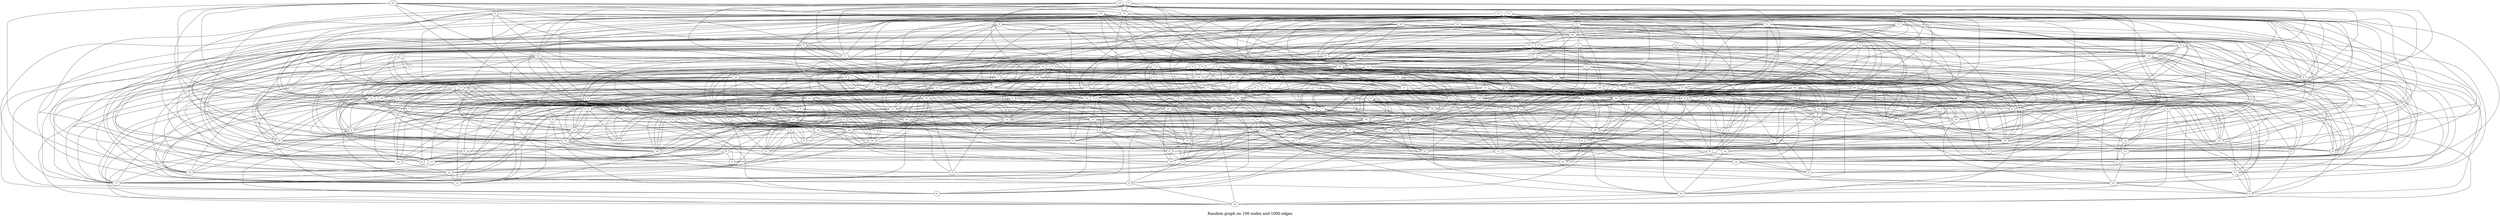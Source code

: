 /*****
Random graph on 100 nodes and 1000 edges
*****/

graph G {
  graph [splines=true overlap=false]
  node  [shape=ellipse, width=0.3, height=0.3]
  0 [label="17"];
  1 [label="11"];
  2 [label="5"];
  3 [label="9"];
  4 [label="5"];
  5 [label="9"];
  6 [label="9"];
  7 [label="7"];
  8 [label="9"];
  9 [label="8"];
  10 [label="18"];
  11 [label="7"];
  12 [label="13"];
  13 [label="13"];
  14 [label="12"];
  15 [label="13"];
  16 [label="14"];
  17 [label="10"];
  18 [label="9"];
  19 [label="17"];
  20 [label="10"];
  21 [label="12"];
  22 [label="5"];
  23 [label="10"];
  24 [label="11"];
  25 [label="12"];
  26 [label="9"];
  27 [label="9"];
  28 [label="11"];
  29 [label="8"];
  30 [label="11"];
  31 [label="18"];
  32 [label="10"];
  33 [label="12"];
  34 [label="11"];
  35 [label="12"];
  36 [label="8"];
  37 [label="6"];
  38 [label="8"];
  39 [label="9"];
  40 [label="13"];
  41 [label="5"];
  42 [label="6"];
  43 [label="8"];
  44 [label="13"];
  45 [label="11"];
  46 [label="6"];
  47 [label="11"];
  48 [label="8"];
  49 [label="11"];
  50 [label="8"];
  51 [label="15"];
  52 [label="10"];
  53 [label="8"];
  54 [label="16"];
  55 [label="5"];
  56 [label="8"];
  57 [label="11"];
  58 [label="10"];
  59 [label="11"];
  60 [label="6"];
  61 [label="12"];
  62 [label="11"];
  63 [label="9"];
  64 [label="9"];
  65 [label="11"];
  66 [label="10"];
  67 [label="9"];
  68 [label="5"];
  69 [label="9"];
  70 [label="11"];
  71 [label="11"];
  72 [label="10"];
  73 [label="7"];
  74 [label="6"];
  75 [label="10"];
  76 [label="7"];
  77 [label="8"];
  78 [label="7"];
  79 [label="14"];
  80 [label="10"];
  81 [label="7"];
  82 [label="4"];
  83 [label="8"];
  84 [label="8"];
  85 [label="7"];
  86 [label="9"];
  87 [label="6"];
  88 [label="5"];
  89 [label="12"];
  90 [label="9"];
  91 [label="11"];
  92 [label="9"];
  93 [label="7"];
  94 [label="14"];
  95 [label="13"];
  96 [label="10"];
  97 [label="10"];
  98 [label="12"];
  99 [label="9"];
  100 [label="9"];
  101 [label="10"];
  102 [label="7"];
  103 [label="15"];
  104 [label="13"];
  105 [label="9"];
  106 [label="9"];
  107 [label="8"];
  108 [label="12"];
  109 [label="6"];
  110 [label="14"];
  111 [label="10"];
  112 [label="11"];
  113 [label="8"];
  114 [label="10"];
  115 [label="13"];
  116 [label="9"];
  117 [label="16"];
  118 [label="9"];
  119 [label="13"];
  120 [label="16"];
  121 [label="10"];
  122 [label="14"];
  123 [label="12"];
  124 [label="12"];
  125 [label="10"];
  126 [label="10"];
  127 [label="13"];
  128 [label="14"];
  129 [label="15"];
  130 [label="9"];
  131 [label="9"];
  132 [label="5"];
  133 [label="11"];
  134 [label="10"];
  135 [label="8"];
  136 [label="13"];
  137 [label="12"];
  138 [label="8"];
  139 [label="9"];
  140 [label="5"];
  141 [label="5"];
  142 [label="11"];
  143 [label="14"];
  144 [label="11"];
  145 [label="7"];
  146 [label="7"];
  147 [label="11"];
  148 [label="9"];
  149 [label="12"];
  150 [label="13"];
  151 [label="10"];
  152 [label="12"];
  153 [label="14"];
  154 [label="9"];
  155 [label="11"];
  156 [label="8"];
  157 [label="12"];
  158 [label="10"];
  159 [label="12"];
  160 [label="16"];
  161 [label="10"];
  162 [label="14"];
  163 [label="12"];
  164 [label="8"];
  165 [label="8"];
  166 [label="8"];
  167 [label="9"];
  168 [label="9"];
  169 [label="6"];
  170 [label="12"];
  171 [label="11"];
  172 [label="6"];
  173 [label="8"];
  174 [label="6"];
  175 [label="9"];
  176 [label="11"];
  177 [label="12"];
  178 [label="13"];
  179 [label="12"];
  180 [label="10"];
  181 [label="17"];
  182 [label="5"];
  183 [label="13"];
  184 [label="10"];
  185 [label="10"];
  186 [label="5"];
  187 [label="9"];
  188 [label="8"];
  189 [label="9"];
  190 [label="6"];
  191 [label="10"];
  192 [label="13"];
  193 [label="8"];
  194 [label="12"];
  195 [label="10"];
  196 [label="8"];
  197 [label="9"];
  198 [label="10"];
  199 [label="11"];
  0 -- 24;
  0 -- 44;
  0 -- 56;
  0 -- 62;
  0 -- 64;
  0 -- 85;
  0 -- 86;
  0 -- 89;
  0 -- 110;
  0 -- 126;
  0 -- 158;
  0 -- 159;
  0 -- 170;
  0 -- 178;
  0 -- 180;
  0 -- 183;
  0 -- 197;
  1 -- 9;
  1 -- 18;
  1 -- 51;
  1 -- 53;
  1 -- 65;
  1 -- 119;
  1 -- 124;
  1 -- 130;
  1 -- 146;
  1 -- 151;
  1 -- 153;
  2 -- 33;
  2 -- 89;
  2 -- 95;
  2 -- 104;
  2 -- 165;
  3 -- 30;
  3 -- 76;
  3 -- 80;
  3 -- 90;
  3 -- 131;
  3 -- 137;
  3 -- 152;
  3 -- 173;
  3 -- 179;
  4 -- 41;
  4 -- 103;
  4 -- 105;
  4 -- 137;
  4 -- 162;
  5 -- 57;
  5 -- 58;
  5 -- 64;
  5 -- 80;
  5 -- 114;
  5 -- 128;
  5 -- 136;
  5 -- 143;
  5 -- 195;
  6 -- 77;
  6 -- 96;
  6 -- 115;
  6 -- 130;
  6 -- 135;
  6 -- 160;
  6 -- 162;
  6 -- 168;
  6 -- 170;
  7 -- 15;
  7 -- 33;
  7 -- 47;
  7 -- 49;
  7 -- 54;
  7 -- 119;
  7 -- 134;
  8 -- 47;
  8 -- 54;
  8 -- 150;
  8 -- 162;
  8 -- 177;
  8 -- 180;
  8 -- 183;
  8 -- 194;
  8 -- 197;
  9 -- 31;
  9 -- 61;
  9 -- 108;
  9 -- 129;
  9 -- 137;
  9 -- 144;
  9 -- 180;
  10 -- 17;
  10 -- 25;
  10 -- 33;
  10 -- 34;
  10 -- 35;
  10 -- 40;
  10 -- 58;
  10 -- 62;
  10 -- 80;
  10 -- 81;
  10 -- 83;
  10 -- 109;
  10 -- 111;
  10 -- 136;
  10 -- 150;
  10 -- 181;
  10 -- 193;
  10 -- 194;
  11 -- 16;
  11 -- 42;
  11 -- 52;
  11 -- 62;
  11 -- 108;
  11 -- 123;
  11 -- 144;
  12 -- 19;
  12 -- 40;
  12 -- 51;
  12 -- 63;
  12 -- 95;
  12 -- 113;
  12 -- 117;
  12 -- 125;
  12 -- 160;
  12 -- 168;
  12 -- 176;
  12 -- 179;
  12 -- 183;
  13 -- 15;
  13 -- 26;
  13 -- 35;
  13 -- 49;
  13 -- 50;
  13 -- 84;
  13 -- 91;
  13 -- 104;
  13 -- 121;
  13 -- 122;
  13 -- 150;
  13 -- 170;
  13 -- 180;
  14 -- 15;
  14 -- 18;
  14 -- 25;
  14 -- 48;
  14 -- 65;
  14 -- 78;
  14 -- 94;
  14 -- 98;
  14 -- 105;
  14 -- 115;
  14 -- 131;
  14 -- 163;
  15 -- 20;
  15 -- 49;
  15 -- 52;
  15 -- 81;
  15 -- 92;
  15 -- 119;
  15 -- 129;
  15 -- 135;
  15 -- 178;
  15 -- 192;
  16 -- 56;
  16 -- 63;
  16 -- 70;
  16 -- 98;
  16 -- 110;
  16 -- 112;
  16 -- 135;
  16 -- 137;
  16 -- 140;
  16 -- 159;
  16 -- 161;
  16 -- 190;
  16 -- 192;
  17 -- 26;
  17 -- 31;
  17 -- 70;
  17 -- 100;
  17 -- 102;
  17 -- 123;
  17 -- 146;
  17 -- 183;
  17 -- 185;
  18 -- 49;
  18 -- 74;
  18 -- 88;
  18 -- 154;
  18 -- 177;
  18 -- 191;
  18 -- 196;
  19 -- 26;
  19 -- 28;
  19 -- 31;
  19 -- 32;
  19 -- 64;
  19 -- 72;
  19 -- 86;
  19 -- 94;
  19 -- 125;
  19 -- 137;
  19 -- 150;
  19 -- 159;
  19 -- 167;
  19 -- 175;
  19 -- 177;
  19 -- 190;
  20 -- 23;
  20 -- 31;
  20 -- 44;
  20 -- 60;
  20 -- 111;
  20 -- 119;
  20 -- 162;
  20 -- 164;
  20 -- 197;
  21 -- 30;
  21 -- 38;
  21 -- 47;
  21 -- 66;
  21 -- 86;
  21 -- 95;
  21 -- 103;
  21 -- 112;
  21 -- 159;
  21 -- 167;
  21 -- 179;
  21 -- 195;
  22 -- 27;
  22 -- 129;
  22 -- 147;
  22 -- 148;
  22 -- 153;
  23 -- 54;
  23 -- 57;
  23 -- 69;
  23 -- 75;
  23 -- 78;
  23 -- 88;
  23 -- 122;
  23 -- 129;
  23 -- 147;
  24 -- 31;
  24 -- 53;
  24 -- 84;
  24 -- 94;
  24 -- 132;
  24 -- 143;
  24 -- 147;
  24 -- 149;
  24 -- 184;
  24 -- 197;
  25 -- 29;
  25 -- 61;
  25 -- 69;
  25 -- 71;
  25 -- 118;
  25 -- 120;
  25 -- 121;
  25 -- 134;
  25 -- 161;
  25 -- 181;
  26 -- 29;
  26 -- 91;
  26 -- 97;
  26 -- 126;
  26 -- 151;
  26 -- 194;
  27 -- 65;
  27 -- 68;
  27 -- 93;
  27 -- 126;
  27 -- 127;
  27 -- 150;
  27 -- 178;
  27 -- 185;
  28 -- 29;
  28 -- 44;
  28 -- 71;
  28 -- 78;
  28 -- 91;
  28 -- 106;
  28 -- 133;
  28 -- 170;
  28 -- 172;
  28 -- 183;
  29 -- 76;
  29 -- 101;
  29 -- 118;
  29 -- 162;
  29 -- 199;
  30 -- 31;
  30 -- 79;
  30 -- 85;
  30 -- 86;
  30 -- 151;
  30 -- 153;
  30 -- 166;
  30 -- 176;
  30 -- 194;
  31 -- 35;
  31 -- 38;
  31 -- 50;
  31 -- 111;
  31 -- 150;
  31 -- 153;
  31 -- 163;
  31 -- 186;
  31 -- 188;
  31 -- 190;
  31 -- 191;
  31 -- 196;
  32 -- 44;
  32 -- 72;
  32 -- 103;
  32 -- 134;
  32 -- 141;
  32 -- 159;
  32 -- 164;
  32 -- 174;
  32 -- 183;
  33 -- 40;
  33 -- 57;
  33 -- 86;
  33 -- 92;
  33 -- 139;
  33 -- 158;
  33 -- 184;
  33 -- 191;
  33 -- 197;
  34 -- 91;
  34 -- 101;
  34 -- 117;
  34 -- 125;
  34 -- 127;
  34 -- 148;
  34 -- 149;
  34 -- 167;
  34 -- 174;
  34 -- 192;
  35 -- 57;
  35 -- 63;
  35 -- 87;
  35 -- 93;
  35 -- 98;
  35 -- 121;
  35 -- 131;
  35 -- 155;
  35 -- 179;
  36 -- 46;
  36 -- 79;
  36 -- 91;
  36 -- 109;
  36 -- 120;
  36 -- 125;
  36 -- 143;
  36 -- 155;
  37 -- 63;
  37 -- 75;
  37 -- 79;
  37 -- 99;
  37 -- 163;
  37 -- 187;
  38 -- 44;
  38 -- 46;
  38 -- 94;
  38 -- 107;
  38 -- 108;
  38 -- 144;
  39 -- 54;
  39 -- 67;
  39 -- 102;
  39 -- 108;
  39 -- 114;
  39 -- 117;
  39 -- 167;
  39 -- 170;
  39 -- 198;
  40 -- 79;
  40 -- 105;
  40 -- 120;
  40 -- 122;
  40 -- 123;
  40 -- 149;
  40 -- 153;
  40 -- 154;
  40 -- 165;
  40 -- 181;
  41 -- 52;
  41 -- 117;
  41 -- 127;
  41 -- 181;
  42 -- 69;
  42 -- 92;
  42 -- 116;
  42 -- 119;
  42 -- 148;
  43 -- 46;
  43 -- 63;
  43 -- 72;
  43 -- 86;
  43 -- 112;
  43 -- 117;
  43 -- 152;
  43 -- 167;
  44 -- 48;
  44 -- 50;
  44 -- 95;
  44 -- 118;
  44 -- 158;
  44 -- 175;
  44 -- 188;
  44 -- 190;
  45 -- 61;
  45 -- 62;
  45 -- 65;
  45 -- 110;
  45 -- 142;
  45 -- 143;
  45 -- 161;
  45 -- 170;
  45 -- 173;
  45 -- 176;
  45 -- 199;
  46 -- 51;
  46 -- 76;
  46 -- 89;
  47 -- 51;
  47 -- 115;
  47 -- 124;
  47 -- 141;
  47 -- 149;
  47 -- 177;
  47 -- 185;
  47 -- 188;
  48 -- 54;
  48 -- 65;
  48 -- 75;
  48 -- 104;
  48 -- 116;
  48 -- 178;
  49 -- 51;
  49 -- 95;
  49 -- 131;
  49 -- 134;
  49 -- 139;
  49 -- 161;
  49 -- 171;
  50 -- 89;
  50 -- 91;
  50 -- 106;
  50 -- 168;
  50 -- 171;
  51 -- 58;
  51 -- 59;
  51 -- 72;
  51 -- 98;
  51 -- 110;
  51 -- 127;
  51 -- 144;
  51 -- 149;
  51 -- 161;
  51 -- 164;
  52 -- 61;
  52 -- 82;
  52 -- 92;
  52 -- 108;
  52 -- 127;
  52 -- 128;
  52 -- 151;
  53 -- 71;
  53 -- 95;
  53 -- 118;
  53 -- 129;
  53 -- 158;
  53 -- 189;
  54 -- 60;
  54 -- 62;
  54 -- 114;
  54 -- 121;
  54 -- 125;
  54 -- 136;
  54 -- 154;
  54 -- 158;
  54 -- 159;
  54 -- 160;
  54 -- 177;
  55 -- 80;
  55 -- 90;
  55 -- 106;
  55 -- 111;
  55 -- 199;
  56 -- 80;
  56 -- 104;
  56 -- 108;
  56 -- 151;
  56 -- 152;
  56 -- 159;
  57 -- 103;
  57 -- 110;
  57 -- 111;
  57 -- 129;
  57 -- 132;
  57 -- 133;
  57 -- 138;
  58 -- 59;
  58 -- 61;
  58 -- 62;
  58 -- 73;
  58 -- 95;
  58 -- 133;
  58 -- 139;
  59 -- 73;
  59 -- 99;
  59 -- 110;
  59 -- 115;
  59 -- 127;
  59 -- 128;
  59 -- 136;
  59 -- 155;
  59 -- 177;
  60 -- 104;
  60 -- 122;
  60 -- 157;
  60 -- 172;
  61 -- 65;
  61 -- 76;
  61 -- 87;
  61 -- 97;
  61 -- 146;
  61 -- 162;
  61 -- 178;
  62 -- 114;
  62 -- 132;
  62 -- 145;
  62 -- 173;
  62 -- 185;
  63 -- 70;
  63 -- 136;
  63 -- 147;
  63 -- 174;
  64 -- 73;
  64 -- 76;
  64 -- 93;
  64 -- 160;
  64 -- 182;
  64 -- 192;
  65 -- 89;
  65 -- 148;
  65 -- 151;
  65 -- 167;
  65 -- 171;
  66 -- 67;
  66 -- 80;
  66 -- 90;
  66 -- 119;
  66 -- 122;
  66 -- 153;
  66 -- 176;
  66 -- 178;
  66 -- 198;
  67 -- 106;
  67 -- 112;
  67 -- 120;
  67 -- 134;
  67 -- 160;
  67 -- 180;
  67 -- 185;
  68 -- 90;
  68 -- 135;
  68 -- 166;
  68 -- 194;
  69 -- 70;
  69 -- 96;
  69 -- 110;
  69 -- 147;
  69 -- 195;
  69 -- 197;
  70 -- 137;
  70 -- 143;
  70 -- 151;
  70 -- 158;
  70 -- 162;
  70 -- 178;
  70 -- 198;
  71 -- 75;
  71 -- 91;
  71 -- 101;
  71 -- 119;
  71 -- 128;
  71 -- 158;
  71 -- 170;
  71 -- 191;
  72 -- 100;
  72 -- 130;
  72 -- 139;
  72 -- 160;
  72 -- 167;
  72 -- 183;
  73 -- 103;
  73 -- 125;
  73 -- 162;
  73 -- 189;
  74 -- 83;
  74 -- 131;
  74 -- 134;
  74 -- 136;
  74 -- 162;
  75 -- 79;
  75 -- 83;
  75 -- 102;
  75 -- 118;
  75 -- 121;
  75 -- 198;
  76 -- 108;
  76 -- 162;
  77 -- 97;
  77 -- 98;
  77 -- 104;
  77 -- 124;
  77 -- 157;
  77 -- 173;
  77 -- 192;
  78 -- 84;
  78 -- 99;
  78 -- 144;
  78 -- 159;
  79 -- 106;
  79 -- 110;
  79 -- 117;
  79 -- 152;
  79 -- 153;
  79 -- 165;
  79 -- 168;
  79 -- 180;
  79 -- 198;
  80 -- 124;
  80 -- 130;
  80 -- 148;
  80 -- 199;
  81 -- 110;
  81 -- 165;
  81 -- 180;
  81 -- 181;
  81 -- 183;
  82 -- 105;
  82 -- 110;
  82 -- 155;
  83 -- 106;
  83 -- 135;
  83 -- 153;
  83 -- 181;
  83 -- 198;
  84 -- 112;
  84 -- 121;
  84 -- 139;
  84 -- 188;
  84 -- 192;
  85 -- 96;
  85 -- 119;
  85 -- 137;
  85 -- 145;
  85 -- 170;
  86 -- 107;
  86 -- 119;
  86 -- 189;
  87 -- 115;
  87 -- 126;
  87 -- 127;
  87 -- 170;
  88 -- 96;
  88 -- 129;
  88 -- 163;
  89 -- 100;
  89 -- 123;
  89 -- 125;
  89 -- 128;
  89 -- 160;
  89 -- 167;
  89 -- 176;
  90 -- 111;
  90 -- 130;
  90 -- 149;
  90 -- 164;
  90 -- 169;
  91 -- 118;
  91 -- 119;
  91 -- 153;
  91 -- 163;
  92 -- 143;
  92 -- 148;
  92 -- 151;
  92 -- 180;
  92 -- 198;
  93 -- 122;
  93 -- 128;
  93 -- 129;
  93 -- 179;
  94 -- 101;
  94 -- 104;
  94 -- 115;
  94 -- 123;
  94 -- 149;
  94 -- 152;
  94 -- 155;
  94 -- 160;
  94 -- 164;
  94 -- 184;
  95 -- 100;
  95 -- 112;
  95 -- 114;
  95 -- 119;
  95 -- 139;
  95 -- 181;
  96 -- 114;
  96 -- 119;
  96 -- 123;
  96 -- 153;
  96 -- 171;
  96 -- 192;
  97 -- 101;
  97 -- 108;
  97 -- 120;
  97 -- 143;
  97 -- 182;
  97 -- 187;
  97 -- 193;
  98 -- 100;
  98 -- 101;
  98 -- 103;
  98 -- 134;
  98 -- 172;
  98 -- 181;
  98 -- 192;
  99 -- 109;
  99 -- 112;
  99 -- 146;
  99 -- 153;
  99 -- 171;
  99 -- 178;
  100 -- 120;
  100 -- 143;
  100 -- 192;
  100 -- 196;
  101 -- 131;
  101 -- 150;
  101 -- 156;
  101 -- 179;
  102 -- 120;
  102 -- 145;
  102 -- 163;
  102 -- 199;
  103 -- 115;
  103 -- 124;
  103 -- 130;
  103 -- 140;
  103 -- 169;
  103 -- 170;
  103 -- 175;
  103 -- 187;
  103 -- 195;
  104 -- 111;
  104 -- 120;
  104 -- 128;
  104 -- 151;
  104 -- 180;
  104 -- 181;
  105 -- 126;
  105 -- 127;
  105 -- 129;
  105 -- 173;
  105 -- 176;
  106 -- 108;
  106 -- 123;
  106 -- 178;
  107 -- 140;
  107 -- 141;
  107 -- 143;
  107 -- 189;
  107 -- 191;
  107 -- 194;
  108 -- 120;
  108 -- 136;
  108 -- 144;
  109 -- 123;
  109 -- 157;
  109 -- 175;
  110 -- 114;
  110 -- 147;
  110 -- 160;
  110 -- 189;
  111 -- 122;
  111 -- 157;
  111 -- 163;
  112 -- 126;
  112 -- 136;
  112 -- 160;
  112 -- 181;
  113 -- 114;
  113 -- 122;
  113 -- 130;
  113 -- 142;
  113 -- 161;
  113 -- 169;
  113 -- 195;
  114 -- 116;
  114 -- 183;
  115 -- 135;
  115 -- 142;
  115 -- 147;
  115 -- 150;
  115 -- 174;
  115 -- 177;
  116 -- 120;
  116 -- 127;
  116 -- 137;
  116 -- 138;
  116 -- 157;
  116 -- 184;
  117 -- 118;
  117 -- 125;
  117 -- 132;
  117 -- 135;
  117 -- 136;
  117 -- 149;
  117 -- 176;
  117 -- 188;
  117 -- 192;
  117 -- 195;
  118 -- 179;
  118 -- 194;
  119 -- 123;
  120 -- 148;
  120 -- 162;
  120 -- 168;
  120 -- 181;
  120 -- 194;
  120 -- 199;
  121 -- 136;
  121 -- 156;
  121 -- 174;
  121 -- 187;
  122 -- 124;
  122 -- 142;
  122 -- 173;
  122 -- 181;
  122 -- 189;
  122 -- 190;
  123 -- 172;
  123 -- 183;
  123 -- 188;
  124 -- 161;
  124 -- 165;
  124 -- 176;
  124 -- 177;
  124 -- 195;
  124 -- 196;
  125 -- 178;
  125 -- 184;
  126 -- 129;
  126 -- 154;
  126 -- 181;
  126 -- 193;
  127 -- 129;
  127 -- 150;
  127 -- 173;
  127 -- 199;
  128 -- 136;
  128 -- 143;
  128 -- 145;
  128 -- 150;
  128 -- 166;
  128 -- 171;
  128 -- 177;
  129 -- 138;
  129 -- 160;
  129 -- 164;
  129 -- 199;
  130 -- 155;
  130 -- 194;
  131 -- 136;
  131 -- 157;
  131 -- 195;
  132 -- 171;
  133 -- 142;
  133 -- 143;
  133 -- 155;
  133 -- 160;
  133 -- 162;
  133 -- 181;
  133 -- 191;
  133 -- 194;
  134 -- 150;
  134 -- 166;
  134 -- 185;
  135 -- 159;
  136 -- 193;
  137 -- 145;
  137 -- 158;
  137 -- 166;
  137 -- 173;
  138 -- 143;
  138 -- 150;
  138 -- 162;
  138 -- 163;
  138 -- 182;
  139 -- 144;
  139 -- 152;
  139 -- 154;
  140 -- 156;
  140 -- 196;
  141 -- 171;
  141 -- 177;
  142 -- 144;
  142 -- 149;
  142 -- 160;
  142 -- 165;
  142 -- 182;
  142 -- 199;
  143 -- 155;
  143 -- 188;
  144 -- 168;
  144 -- 171;
  144 -- 175;
  145 -- 175;
  145 -- 194;
  146 -- 147;
  146 -- 155;
  146 -- 170;
  147 -- 153;
  147 -- 169;
  147 -- 196;
  148 -- 172;
  148 -- 185;
  149 -- 167;
  149 -- 179;
  149 -- 186;
  150 -- 159;
  151 -- 198;
  152 -- 154;
  152 -- 161;
  152 -- 166;
  152 -- 181;
  152 -- 186;
  152 -- 190;
  153 -- 165;
  153 -- 178;
  154 -- 168;
  154 -- 192;
  154 -- 197;
  155 -- 184;
  155 -- 189;
  156 -- 159;
  156 -- 166;
  156 -- 178;
  156 -- 179;
  156 -- 199;
  157 -- 160;
  157 -- 176;
  157 -- 179;
  157 -- 185;
  157 -- 194;
  157 -- 196;
  158 -- 163;
  158 -- 186;
  159 -- 187;
  160 -- 192;
  160 -- 193;
  161 -- 181;
  161 -- 182;
  162 -- 163;
  163 -- 181;
  163 -- 192;
  164 -- 193;
  164 -- 197;
  165 -- 189;
  166 -- 199;
  168 -- 175;
  168 -- 195;
  169 -- 191;
  169 -- 193;
  170 -- 183;
  171 -- 187;
  171 -- 188;
  172 -- 174;
  175 -- 187;
  175 -- 193;
  176 -- 184;
  176 -- 195;
  177 -- 179;
  177 -- 197;
  178 -- 180;
  179 -- 184;
  183 -- 185;
  183 -- 186;
  184 -- 189;
  184 -- 191;
  185 -- 191;
  187 -- 196;
  187 -- 198;
  191 -- 198;
  label = "\nRandom graph on 100 nodes and 1000 edges\n";  fontsize=24;
}
